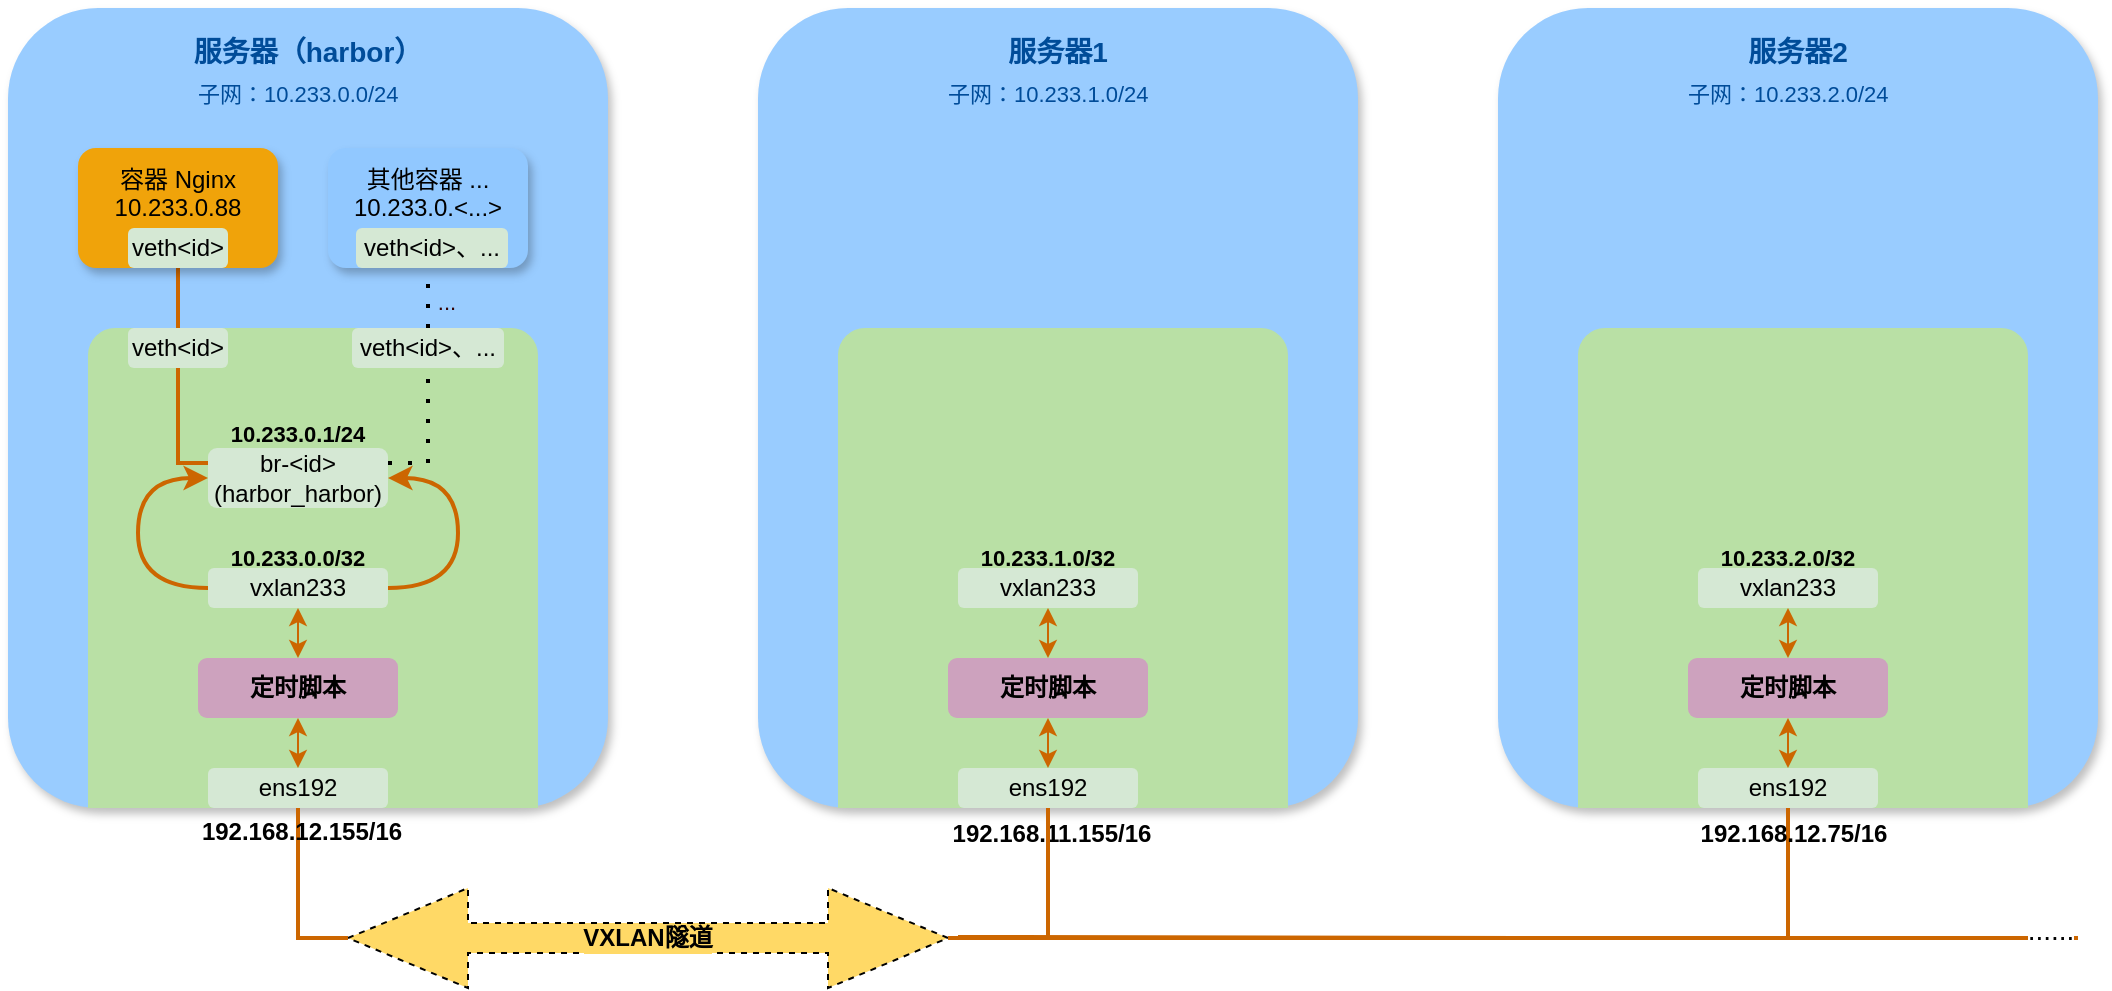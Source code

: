 <mxfile version="22.1.11" type="github">
  <diagram name="第 1 页" id="x2SoXymloEqKyPD_Y4rw">
    <mxGraphModel dx="1434" dy="754" grid="1" gridSize="10" guides="1" tooltips="1" connect="1" arrows="1" fold="1" page="1" pageScale="1" pageWidth="827" pageHeight="1169" math="0" shadow="0">
      <root>
        <mxCell id="0" />
        <mxCell id="1" parent="0" />
        <mxCell id="RxqqW9vf8jTpbXpibjCa-1" value="" style="rounded=1;whiteSpace=wrap;html=1;labelBackgroundColor=none;labelBorderColor=none;fillColor=#99CCFF;strokeColor=none;shadow=1;" vertex="1" parent="1">
          <mxGeometry x="195" y="60" width="300" height="400" as="geometry" />
        </mxCell>
        <mxCell id="RxqqW9vf8jTpbXpibjCa-16" value="" style="rounded=1;whiteSpace=wrap;html=1;fillColor=#B9E0A5;strokeColor=none;" vertex="1" parent="1">
          <mxGeometry x="235" y="220" width="225" height="90" as="geometry" />
        </mxCell>
        <mxCell id="RxqqW9vf8jTpbXpibjCa-19" value="" style="rounded=0;whiteSpace=wrap;html=1;fillColor=#B9E0A5;strokeColor=none;fontColor=#ffffff;" vertex="1" parent="1">
          <mxGeometry x="235" y="290" width="225" height="170" as="geometry" />
        </mxCell>
        <mxCell id="RxqqW9vf8jTpbXpibjCa-24" value="&lt;div&gt;ens192&lt;/div&gt;" style="rounded=1;whiteSpace=wrap;html=1;fillColor=#D5E8D4;strokeColor=none;" vertex="1" parent="1">
          <mxGeometry x="295" y="440" width="90" height="20" as="geometry" />
        </mxCell>
        <mxCell id="RxqqW9vf8jTpbXpibjCa-25" value="定时脚本" style="rounded=1;whiteSpace=wrap;html=1;strokeColor=none;fillColor=#CDA2BE;fontStyle=1" vertex="1" parent="1">
          <mxGeometry x="290" y="385" width="100" height="30" as="geometry" />
        </mxCell>
        <mxCell id="RxqqW9vf8jTpbXpibjCa-30" value="" style="endArrow=classic;startArrow=classic;rounded=0;exitX=0.5;exitY=1;exitDx=0;exitDy=0;entryX=0.5;entryY=0;entryDx=0;entryDy=0;labelBackgroundColor=none;fontColor=none;noLabel=1;fillColor=#f0a30a;strokeColor=#CC6600;strokeWidth=1;" edge="1" parent="1" source="RxqqW9vf8jTpbXpibjCa-25" target="RxqqW9vf8jTpbXpibjCa-24">
          <mxGeometry width="50" height="50" relative="1" as="geometry">
            <mxPoint x="310" y="390" as="sourcePoint" />
            <mxPoint x="360" y="340" as="targetPoint" />
          </mxGeometry>
        </mxCell>
        <mxCell id="RxqqW9vf8jTpbXpibjCa-35" value="veth&amp;lt;id&amp;gt;、..." style="rounded=1;whiteSpace=wrap;html=1;fillColor=#D5E8D4;strokeColor=none;" vertex="1" parent="1">
          <mxGeometry x="367" y="220" width="76" height="20" as="geometry" />
        </mxCell>
        <mxCell id="RxqqW9vf8jTpbXpibjCa-38" value="veth&amp;lt;id&amp;gt;" style="rounded=1;whiteSpace=wrap;html=1;fillColor=#D5E8D4;strokeColor=none;" vertex="1" parent="1">
          <mxGeometry x="255" y="220" width="50" height="20" as="geometry" />
        </mxCell>
        <mxCell id="RxqqW9vf8jTpbXpibjCa-42" value="" style="endArrow=none;html=1;rounded=0;entryX=0.5;entryY=1;entryDx=0;entryDy=0;exitX=0.5;exitY=0;exitDx=0;exitDy=0;strokeColor=#CC6600;strokeWidth=2;" edge="1" parent="1" source="RxqqW9vf8jTpbXpibjCa-38" target="RxqqW9vf8jTpbXpibjCa-22">
          <mxGeometry width="50" height="50" relative="1" as="geometry">
            <mxPoint x="310" y="390" as="sourcePoint" />
            <mxPoint x="550" y="300" as="targetPoint" />
          </mxGeometry>
        </mxCell>
        <mxCell id="RxqqW9vf8jTpbXpibjCa-44" value="" style="endArrow=none;html=1;rounded=0;entryX=0.5;entryY=1;entryDx=0;entryDy=0;exitX=0.5;exitY=0;exitDx=0;exitDy=0;strokeColor=default;strokeWidth=2;dashed=1;dashPattern=1 4;" edge="1" parent="1" source="RxqqW9vf8jTpbXpibjCa-35" target="RxqqW9vf8jTpbXpibjCa-36">
          <mxGeometry width="50" height="50" relative="1" as="geometry">
            <mxPoint x="350" y="250" as="sourcePoint" />
            <mxPoint x="350" y="230" as="targetPoint" />
          </mxGeometry>
        </mxCell>
        <mxCell id="RxqqW9vf8jTpbXpibjCa-45" value="&lt;div&gt;...&lt;/div&gt;" style="edgeLabel;html=1;align=center;verticalAlign=middle;resizable=0;points=[];fontColor=#330000;labelBackgroundColor=#99CCFF;" vertex="1" connectable="0" parent="RxqqW9vf8jTpbXpibjCa-44">
          <mxGeometry x="-0.125" y="1" relative="1" as="geometry">
            <mxPoint x="10" as="offset" />
          </mxGeometry>
        </mxCell>
        <mxCell id="RxqqW9vf8jTpbXpibjCa-46" value="" style="endArrow=classic;startArrow=classic;rounded=0;exitX=0.5;exitY=1;exitDx=0;exitDy=0;entryX=0.5;entryY=0;entryDx=0;entryDy=0;labelBackgroundColor=none;fontColor=none;noLabel=1;fillColor=#f0a30a;strokeColor=#CC6600;strokeWidth=1;" edge="1" parent="1" source="RxqqW9vf8jTpbXpibjCa-26" target="RxqqW9vf8jTpbXpibjCa-25">
          <mxGeometry width="50" height="50" relative="1" as="geometry">
            <mxPoint x="350" y="420" as="sourcePoint" />
            <mxPoint x="350" y="450" as="targetPoint" />
          </mxGeometry>
        </mxCell>
        <mxCell id="RxqqW9vf8jTpbXpibjCa-51" value="" style="group;fontStyle=1" vertex="1" connectable="0" parent="1">
          <mxGeometry x="230" y="130" width="100" height="60" as="geometry" />
        </mxCell>
        <mxCell id="RxqqW9vf8jTpbXpibjCa-22" value="&lt;div&gt;容器 Nginx&lt;/div&gt;&lt;div&gt;10.233.0.88&lt;/div&gt;&lt;div&gt;&lt;br&gt;&lt;/div&gt;" style="rounded=1;whiteSpace=wrap;html=1;fillColor=#F0A30A;fontColor=#000000;strokeColor=none;fillStyle=auto;glass=0;shadow=1;" vertex="1" parent="RxqqW9vf8jTpbXpibjCa-51">
          <mxGeometry width="100" height="60" as="geometry" />
        </mxCell>
        <mxCell id="RxqqW9vf8jTpbXpibjCa-37" value="veth&amp;lt;id&amp;gt;" style="rounded=1;whiteSpace=wrap;html=1;fillColor=#D5E8D4;strokeColor=none;" vertex="1" parent="RxqqW9vf8jTpbXpibjCa-51">
          <mxGeometry x="25" y="40" width="50" height="20" as="geometry" />
        </mxCell>
        <mxCell id="RxqqW9vf8jTpbXpibjCa-52" value="" style="group" vertex="1" connectable="0" parent="1">
          <mxGeometry x="355" y="130" width="100" height="60" as="geometry" />
        </mxCell>
        <mxCell id="RxqqW9vf8jTpbXpibjCa-36" value="&lt;div&gt;其他容器 ...&lt;/div&gt;&lt;div&gt;10.233.0.&amp;lt;...&amp;gt;&lt;br&gt;&lt;/div&gt;&lt;div&gt;&lt;br&gt;&lt;/div&gt;" style="rounded=1;whiteSpace=wrap;html=1;fillColor=#91C8FF;fontColor=#000000;strokeColor=none;fillStyle=auto;glass=0;shadow=1;gradientColor=none;movable=1;resizable=1;rotatable=1;deletable=1;editable=1;locked=0;connectable=1;" vertex="1" parent="RxqqW9vf8jTpbXpibjCa-52">
          <mxGeometry width="100" height="60" as="geometry" />
        </mxCell>
        <mxCell id="RxqqW9vf8jTpbXpibjCa-41" value="veth&amp;lt;id&amp;gt;、..." style="rounded=1;whiteSpace=wrap;html=1;fillColor=#D5E8D4;strokeColor=none;movable=0;resizable=0;rotatable=0;deletable=0;editable=0;locked=1;connectable=0;" vertex="1" parent="RxqqW9vf8jTpbXpibjCa-52">
          <mxGeometry x="14" y="40" width="76" height="20" as="geometry" />
        </mxCell>
        <mxCell id="RxqqW9vf8jTpbXpibjCa-56" value="" style="group" vertex="1" connectable="0" parent="1">
          <mxGeometry x="295" y="266" width="90" height="44" as="geometry" />
        </mxCell>
        <mxCell id="RxqqW9vf8jTpbXpibjCa-31" value="&lt;div&gt;br-&amp;lt;id&amp;gt;&lt;br&gt;&lt;/div&gt;&lt;div&gt;(harbor_harbor)&lt;/div&gt;" style="rounded=1;whiteSpace=wrap;html=1;fillColor=#D5E8D4;strokeColor=none;" vertex="1" parent="RxqqW9vf8jTpbXpibjCa-56">
          <mxGeometry y="14" width="90" height="30" as="geometry" />
        </mxCell>
        <mxCell id="RxqqW9vf8jTpbXpibjCa-32" value="&lt;div style=&quot;font-size: 11px;&quot;&gt;10.233.0.1/24&lt;/div&gt;" style="text;html=1;strokeColor=none;fillColor=none;align=center;verticalAlign=middle;whiteSpace=wrap;rounded=0;fontStyle=1;fontSize=11;" vertex="1" parent="RxqqW9vf8jTpbXpibjCa-56">
          <mxGeometry x="10" width="70" height="14" as="geometry" />
        </mxCell>
        <mxCell id="RxqqW9vf8jTpbXpibjCa-58" value="" style="endArrow=none;html=1;entryX=0.5;entryY=1;entryDx=0;entryDy=0;exitX=0;exitY=0.25;exitDx=0;exitDy=0;strokeColor=#CC6600;strokeWidth=2;rounded=0;edgeStyle=orthogonalEdgeStyle;" edge="1" parent="1" source="RxqqW9vf8jTpbXpibjCa-31" target="RxqqW9vf8jTpbXpibjCa-38">
          <mxGeometry width="50" height="50" relative="1" as="geometry">
            <mxPoint x="290" y="230" as="sourcePoint" />
            <mxPoint x="290" y="200" as="targetPoint" />
          </mxGeometry>
        </mxCell>
        <mxCell id="RxqqW9vf8jTpbXpibjCa-61" value="" style="endArrow=classic;html=1;rounded=0;exitX=0;exitY=0.5;exitDx=0;exitDy=0;entryX=0;entryY=0.5;entryDx=0;entryDy=0;labelPosition=center;verticalLabelPosition=top;align=center;verticalAlign=bottom;strokeColor=#CC6600;edgeStyle=orthogonalEdgeStyle;curved=1;strokeWidth=2;" edge="1" parent="1" source="RxqqW9vf8jTpbXpibjCa-26" target="RxqqW9vf8jTpbXpibjCa-31">
          <mxGeometry width="50" height="50" relative="1" as="geometry">
            <mxPoint x="310" y="547" as="sourcePoint" />
            <mxPoint x="360" y="497" as="targetPoint" />
            <Array as="points">
              <mxPoint x="260" y="350" />
              <mxPoint x="260" y="295" />
            </Array>
          </mxGeometry>
        </mxCell>
        <mxCell id="RxqqW9vf8jTpbXpibjCa-64" value="" style="endArrow=classic;html=1;rounded=0;exitX=1;exitY=0.5;exitDx=0;exitDy=0;labelPosition=center;verticalLabelPosition=top;align=center;verticalAlign=bottom;strokeColor=#CC6600;edgeStyle=orthogonalEdgeStyle;curved=1;strokeWidth=2;entryX=1;entryY=0.5;entryDx=0;entryDy=0;" edge="1" parent="1" source="RxqqW9vf8jTpbXpibjCa-26" target="RxqqW9vf8jTpbXpibjCa-31">
          <mxGeometry width="50" height="50" relative="1" as="geometry">
            <mxPoint x="305" y="500" as="sourcePoint" />
            <mxPoint x="390" y="300" as="targetPoint" />
            <Array as="points">
              <mxPoint x="420" y="350" />
              <mxPoint x="420" y="295" />
            </Array>
          </mxGeometry>
        </mxCell>
        <mxCell id="RxqqW9vf8jTpbXpibjCa-65" value="" style="group" vertex="1" connectable="0" parent="1">
          <mxGeometry x="295" y="330" width="90" height="30" as="geometry" />
        </mxCell>
        <mxCell id="RxqqW9vf8jTpbXpibjCa-26" value="&lt;div&gt;vxlan233&lt;/div&gt;" style="rounded=1;whiteSpace=wrap;html=1;fillColor=#D5E8D4;strokeColor=none;" vertex="1" parent="RxqqW9vf8jTpbXpibjCa-65">
          <mxGeometry y="10" width="90" height="20" as="geometry" />
        </mxCell>
        <mxCell id="RxqqW9vf8jTpbXpibjCa-28" value="&lt;div style=&quot;font-size: 11px;&quot;&gt;10.233.0.0/32&lt;/div&gt;" style="text;html=1;strokeColor=none;fillColor=none;align=center;verticalAlign=middle;whiteSpace=wrap;rounded=0;fontStyle=1;fontSize=11;" vertex="1" parent="RxqqW9vf8jTpbXpibjCa-65">
          <mxGeometry x="15" width="60" height="10" as="geometry" />
        </mxCell>
        <mxCell id="RxqqW9vf8jTpbXpibjCa-66" style="rounded=0;orthogonalLoop=1;jettySize=auto;html=1;exitX=1;exitY=0.25;exitDx=0;exitDy=0;entryX=0.5;entryY=1;entryDx=0;entryDy=0;dashed=1;dashPattern=1 4;strokeColor=default;endArrow=none;endFill=0;strokeWidth=2;edgeStyle=orthogonalEdgeStyle;" edge="1" parent="1" source="RxqqW9vf8jTpbXpibjCa-31" target="RxqqW9vf8jTpbXpibjCa-35">
          <mxGeometry relative="1" as="geometry" />
        </mxCell>
        <mxCell id="RxqqW9vf8jTpbXpibjCa-71" value="" style="group" vertex="1" connectable="0" parent="1">
          <mxGeometry x="275" y="80" width="153" height="30" as="geometry" />
        </mxCell>
        <mxCell id="RxqqW9vf8jTpbXpibjCa-2" value="&lt;div style=&quot;font-size: 14px;&quot;&gt;服务器（harbor）&lt;/div&gt;&lt;div style=&quot;font-size: 14px;&quot;&gt;&lt;br&gt;&lt;/div&gt;" style="text;html=1;align=center;verticalAlign=middle;whiteSpace=wrap;rounded=0;fontStyle=1;fontColor=#004C99;fontSize=14;" vertex="1" parent="RxqqW9vf8jTpbXpibjCa-71">
          <mxGeometry width="140" height="20" as="geometry" />
        </mxCell>
        <mxCell id="RxqqW9vf8jTpbXpibjCa-39" value="子网：10.233.0.0/24" style="text;whiteSpace=wrap;html=1;fontColor=#004C99;fontSize=11;" vertex="1" parent="RxqqW9vf8jTpbXpibjCa-71">
          <mxGeometry x="13" y="10" width="140" height="20" as="geometry" />
        </mxCell>
        <mxCell id="RxqqW9vf8jTpbXpibjCa-72" value="" style="rounded=1;whiteSpace=wrap;html=1;labelBackgroundColor=none;labelBorderColor=none;fillColor=#99CCFF;strokeColor=none;shadow=1;" vertex="1" parent="1">
          <mxGeometry x="570" y="60" width="300" height="400" as="geometry" />
        </mxCell>
        <mxCell id="RxqqW9vf8jTpbXpibjCa-73" value="&lt;div align=&quot;right&quot;&gt;192.168.11.155/16&lt;/div&gt;" style="text;html=1;strokeColor=none;fillColor=none;align=center;verticalAlign=middle;whiteSpace=wrap;rounded=0;fontStyle=1" vertex="1" parent="1">
          <mxGeometry x="687" y="458" width="60" height="30" as="geometry" />
        </mxCell>
        <mxCell id="RxqqW9vf8jTpbXpibjCa-74" value="" style="rounded=1;whiteSpace=wrap;html=1;fillColor=#B9E0A5;strokeColor=none;" vertex="1" parent="1">
          <mxGeometry x="610" y="220" width="225" height="90" as="geometry" />
        </mxCell>
        <mxCell id="RxqqW9vf8jTpbXpibjCa-75" value="" style="rounded=0;whiteSpace=wrap;html=1;fillColor=#B9E0A5;strokeColor=none;fontColor=#ffffff;" vertex="1" parent="1">
          <mxGeometry x="610" y="290" width="225" height="170" as="geometry" />
        </mxCell>
        <mxCell id="RxqqW9vf8jTpbXpibjCa-76" value="&lt;div&gt;ens192&lt;/div&gt;" style="rounded=1;whiteSpace=wrap;html=1;fillColor=#D5E8D4;strokeColor=none;" vertex="1" parent="1">
          <mxGeometry x="670" y="440" width="90" height="20" as="geometry" />
        </mxCell>
        <mxCell id="RxqqW9vf8jTpbXpibjCa-77" value="定时脚本" style="rounded=1;whiteSpace=wrap;html=1;strokeColor=none;fillColor=#CDA2BE;fontStyle=1" vertex="1" parent="1">
          <mxGeometry x="665" y="385" width="100" height="30" as="geometry" />
        </mxCell>
        <mxCell id="RxqqW9vf8jTpbXpibjCa-78" value="" style="endArrow=classic;startArrow=classic;rounded=0;exitX=0.5;exitY=1;exitDx=0;exitDy=0;entryX=0.5;entryY=0;entryDx=0;entryDy=0;labelBackgroundColor=none;fontColor=none;noLabel=1;fillColor=#f0a30a;strokeColor=#CC6600;strokeWidth=1;" edge="1" parent="1" source="RxqqW9vf8jTpbXpibjCa-77" target="RxqqW9vf8jTpbXpibjCa-76">
          <mxGeometry width="50" height="50" relative="1" as="geometry">
            <mxPoint x="685" y="390" as="sourcePoint" />
            <mxPoint x="735" y="340" as="targetPoint" />
          </mxGeometry>
        </mxCell>
        <mxCell id="RxqqW9vf8jTpbXpibjCa-84" value="" style="endArrow=classic;startArrow=classic;rounded=0;exitX=0.5;exitY=1;exitDx=0;exitDy=0;entryX=0.5;entryY=0;entryDx=0;entryDy=0;labelBackgroundColor=none;fontColor=none;noLabel=1;fillColor=#f0a30a;strokeColor=#CC6600;strokeWidth=1;" edge="1" parent="1" source="RxqqW9vf8jTpbXpibjCa-98" target="RxqqW9vf8jTpbXpibjCa-77">
          <mxGeometry width="50" height="50" relative="1" as="geometry">
            <mxPoint x="725" y="420" as="sourcePoint" />
            <mxPoint x="725" y="450" as="targetPoint" />
          </mxGeometry>
        </mxCell>
        <mxCell id="RxqqW9vf8jTpbXpibjCa-97" value="" style="group" vertex="1" connectable="0" parent="1">
          <mxGeometry x="670" y="330" width="90" height="30" as="geometry" />
        </mxCell>
        <mxCell id="RxqqW9vf8jTpbXpibjCa-98" value="&lt;div&gt;vxlan233&lt;/div&gt;" style="rounded=1;whiteSpace=wrap;html=1;fillColor=#D5E8D4;strokeColor=none;" vertex="1" parent="RxqqW9vf8jTpbXpibjCa-97">
          <mxGeometry y="10" width="90" height="20" as="geometry" />
        </mxCell>
        <mxCell id="RxqqW9vf8jTpbXpibjCa-99" value="&lt;div style=&quot;font-size: 11px;&quot;&gt;10.233.1.0/32&lt;/div&gt;" style="text;html=1;strokeColor=none;fillColor=none;align=center;verticalAlign=middle;whiteSpace=wrap;rounded=0;fontStyle=1;fontSize=11;" vertex="1" parent="RxqqW9vf8jTpbXpibjCa-97">
          <mxGeometry x="15" width="60" height="10" as="geometry" />
        </mxCell>
        <mxCell id="RxqqW9vf8jTpbXpibjCa-101" value="" style="group" vertex="1" connectable="0" parent="1">
          <mxGeometry x="650" y="80" width="153" height="30" as="geometry" />
        </mxCell>
        <mxCell id="RxqqW9vf8jTpbXpibjCa-102" value="&lt;div style=&quot;font-size: 14px;&quot;&gt;服务器1&lt;/div&gt;&lt;div style=&quot;font-size: 14px;&quot;&gt;&lt;br&gt;&lt;/div&gt;" style="text;html=1;align=center;verticalAlign=middle;whiteSpace=wrap;rounded=0;fontStyle=1;fontColor=#004C99;fontSize=14;" vertex="1" parent="RxqqW9vf8jTpbXpibjCa-101">
          <mxGeometry width="140" height="20" as="geometry" />
        </mxCell>
        <mxCell id="RxqqW9vf8jTpbXpibjCa-103" value="子网：10.233.1.0/24" style="text;whiteSpace=wrap;html=1;fontColor=#004C99;fontSize=11;" vertex="1" parent="RxqqW9vf8jTpbXpibjCa-101">
          <mxGeometry x="13" y="10" width="140" height="20" as="geometry" />
        </mxCell>
        <mxCell id="RxqqW9vf8jTpbXpibjCa-138" value="" style="rounded=1;whiteSpace=wrap;html=1;labelBackgroundColor=none;labelBorderColor=none;fillColor=#99CCFF;strokeColor=none;shadow=1;" vertex="1" parent="1">
          <mxGeometry x="940" y="60" width="300" height="400" as="geometry" />
        </mxCell>
        <mxCell id="RxqqW9vf8jTpbXpibjCa-140" value="" style="rounded=1;whiteSpace=wrap;html=1;fillColor=#B9E0A5;strokeColor=none;" vertex="1" parent="1">
          <mxGeometry x="980" y="220" width="225" height="90" as="geometry" />
        </mxCell>
        <mxCell id="RxqqW9vf8jTpbXpibjCa-141" value="" style="rounded=0;whiteSpace=wrap;html=1;fillColor=#B9E0A5;strokeColor=none;fontColor=#ffffff;" vertex="1" parent="1">
          <mxGeometry x="980" y="290" width="225" height="170" as="geometry" />
        </mxCell>
        <mxCell id="RxqqW9vf8jTpbXpibjCa-142" value="&lt;div&gt;ens192&lt;/div&gt;" style="rounded=1;whiteSpace=wrap;html=1;fillColor=#D5E8D4;strokeColor=none;" vertex="1" parent="1">
          <mxGeometry x="1040" y="440" width="90" height="20" as="geometry" />
        </mxCell>
        <mxCell id="RxqqW9vf8jTpbXpibjCa-143" value="定时脚本" style="rounded=1;whiteSpace=wrap;html=1;strokeColor=none;fillColor=#CDA2BE;fontStyle=1" vertex="1" parent="1">
          <mxGeometry x="1035" y="385" width="100" height="30" as="geometry" />
        </mxCell>
        <mxCell id="RxqqW9vf8jTpbXpibjCa-144" value="" style="endArrow=classic;startArrow=classic;rounded=0;exitX=0.5;exitY=1;exitDx=0;exitDy=0;entryX=0.5;entryY=0;entryDx=0;entryDy=0;labelBackgroundColor=none;fontColor=none;noLabel=1;fillColor=#f0a30a;strokeColor=#CC6600;strokeWidth=1;" edge="1" parent="1" source="RxqqW9vf8jTpbXpibjCa-143" target="RxqqW9vf8jTpbXpibjCa-142">
          <mxGeometry width="50" height="50" relative="1" as="geometry">
            <mxPoint x="1055" y="390" as="sourcePoint" />
            <mxPoint x="1105" y="340" as="targetPoint" />
          </mxGeometry>
        </mxCell>
        <mxCell id="RxqqW9vf8jTpbXpibjCa-145" value="" style="endArrow=classic;startArrow=classic;rounded=0;exitX=0.5;exitY=1;exitDx=0;exitDy=0;entryX=0.5;entryY=0;entryDx=0;entryDy=0;labelBackgroundColor=none;fontColor=none;noLabel=1;fillColor=#f0a30a;strokeColor=#CC6600;strokeWidth=1;" edge="1" parent="1" source="RxqqW9vf8jTpbXpibjCa-147" target="RxqqW9vf8jTpbXpibjCa-143">
          <mxGeometry width="50" height="50" relative="1" as="geometry">
            <mxPoint x="1095" y="420" as="sourcePoint" />
            <mxPoint x="1095" y="450" as="targetPoint" />
          </mxGeometry>
        </mxCell>
        <mxCell id="RxqqW9vf8jTpbXpibjCa-146" value="" style="group" vertex="1" connectable="0" parent="1">
          <mxGeometry x="1040" y="330" width="90" height="30" as="geometry" />
        </mxCell>
        <mxCell id="RxqqW9vf8jTpbXpibjCa-147" value="&lt;div&gt;vxlan233&lt;/div&gt;" style="rounded=1;whiteSpace=wrap;html=1;fillColor=#D5E8D4;strokeColor=none;" vertex="1" parent="RxqqW9vf8jTpbXpibjCa-146">
          <mxGeometry y="10" width="90" height="20" as="geometry" />
        </mxCell>
        <mxCell id="RxqqW9vf8jTpbXpibjCa-148" value="&lt;div style=&quot;font-size: 11px;&quot;&gt;10.233.2.0/32&lt;/div&gt;" style="text;html=1;strokeColor=none;fillColor=none;align=center;verticalAlign=middle;whiteSpace=wrap;rounded=0;fontStyle=1;fontSize=11;" vertex="1" parent="RxqqW9vf8jTpbXpibjCa-146">
          <mxGeometry x="15" width="60" height="10" as="geometry" />
        </mxCell>
        <mxCell id="RxqqW9vf8jTpbXpibjCa-149" value="" style="group" vertex="1" connectable="0" parent="1">
          <mxGeometry x="1020" y="80" width="153" height="30" as="geometry" />
        </mxCell>
        <mxCell id="RxqqW9vf8jTpbXpibjCa-150" value="&lt;div style=&quot;font-size: 14px;&quot;&gt;服务器2&lt;/div&gt;&lt;div style=&quot;font-size: 14px;&quot;&gt;&lt;br&gt;&lt;/div&gt;" style="text;html=1;align=center;verticalAlign=middle;whiteSpace=wrap;rounded=0;fontStyle=1;fontColor=#004C99;fontSize=14;" vertex="1" parent="RxqqW9vf8jTpbXpibjCa-149">
          <mxGeometry width="140" height="20" as="geometry" />
        </mxCell>
        <mxCell id="RxqqW9vf8jTpbXpibjCa-151" value="子网：10.233.2.0/24" style="text;whiteSpace=wrap;html=1;fontColor=#004C99;fontSize=11;" vertex="1" parent="RxqqW9vf8jTpbXpibjCa-149">
          <mxGeometry x="13" y="10" width="140" height="20" as="geometry" />
        </mxCell>
        <mxCell id="RxqqW9vf8jTpbXpibjCa-160" style="edgeStyle=orthogonalEdgeStyle;rounded=0;orthogonalLoop=1;jettySize=auto;html=1;endArrow=none;endFill=0;strokeWidth=2;strokeColor=#CC6600;" edge="1" parent="1" source="RxqqW9vf8jTpbXpibjCa-155" target="RxqqW9vf8jTpbXpibjCa-76">
          <mxGeometry relative="1" as="geometry" />
        </mxCell>
        <mxCell id="RxqqW9vf8jTpbXpibjCa-175" style="edgeStyle=orthogonalEdgeStyle;rounded=0;orthogonalLoop=1;jettySize=auto;html=1;strokeColor=#CC6600;strokeWidth=2;endArrow=none;endFill=0;" edge="1" parent="1">
          <mxGeometry relative="1" as="geometry">
            <mxPoint x="1230" y="525" as="targetPoint" />
            <mxPoint x="670" y="524.5" as="sourcePoint" />
          </mxGeometry>
        </mxCell>
        <mxCell id="RxqqW9vf8jTpbXpibjCa-177" value="&lt;font style=&quot;font-size: 14px;&quot;&gt;......&lt;/font&gt;" style="edgeLabel;html=1;align=center;verticalAlign=middle;resizable=0;points=[];fontSize=14;" vertex="1" connectable="0" parent="RxqqW9vf8jTpbXpibjCa-175">
          <mxGeometry x="0.867" y="4" relative="1" as="geometry">
            <mxPoint x="23" as="offset" />
          </mxGeometry>
        </mxCell>
        <mxCell id="RxqqW9vf8jTpbXpibjCa-155" value="VXLAN隧道" style="shape=doubleArrow;whiteSpace=wrap;html=1;fontStyle=1;fontColor=default;labelBackgroundColor=#FFD966;strokeColor=default;dashed=1;fillColor=#FFD966;" vertex="1" parent="1">
          <mxGeometry x="365" y="500" width="300" height="50" as="geometry" />
        </mxCell>
        <mxCell id="RxqqW9vf8jTpbXpibjCa-161" style="edgeStyle=orthogonalEdgeStyle;rounded=0;orthogonalLoop=1;jettySize=auto;html=1;endArrow=none;endFill=0;strokeColor=#CC6600;strokeWidth=2;entryX=1;entryY=0.5;entryDx=0;entryDy=0;entryPerimeter=0;" edge="1" parent="1" source="RxqqW9vf8jTpbXpibjCa-142" target="RxqqW9vf8jTpbXpibjCa-155">
          <mxGeometry relative="1" as="geometry">
            <mxPoint x="1060" y="540" as="sourcePoint" />
            <Array as="points">
              <mxPoint x="1085" y="525" />
            </Array>
          </mxGeometry>
        </mxCell>
        <mxCell id="RxqqW9vf8jTpbXpibjCa-159" style="edgeStyle=orthogonalEdgeStyle;rounded=0;orthogonalLoop=1;jettySize=auto;html=1;entryX=0;entryY=0.5;entryDx=0;entryDy=0;entryPerimeter=0;endArrow=none;endFill=0;strokeWidth=2;strokeColor=#CC6600;exitX=0.5;exitY=1;exitDx=0;exitDy=0;" edge="1" parent="1" source="RxqqW9vf8jTpbXpibjCa-24" target="RxqqW9vf8jTpbXpibjCa-155">
          <mxGeometry relative="1" as="geometry" />
        </mxCell>
        <mxCell id="RxqqW9vf8jTpbXpibjCa-4" value="&lt;div align=&quot;right&quot;&gt;192.168.12.155/16&lt;/div&gt;" style="text;html=1;strokeColor=none;fillColor=none;align=center;verticalAlign=middle;whiteSpace=wrap;rounded=0;fontStyle=1" vertex="1" parent="1">
          <mxGeometry x="312" y="457" width="60" height="30" as="geometry" />
        </mxCell>
        <mxCell id="RxqqW9vf8jTpbXpibjCa-139" value="&lt;div align=&quot;right&quot;&gt;192.168.12.75/16&lt;/div&gt;" style="text;html=1;strokeColor=none;fillColor=none;align=center;verticalAlign=middle;whiteSpace=wrap;rounded=0;fontStyle=1" vertex="1" parent="1">
          <mxGeometry x="1058" y="458" width="60" height="30" as="geometry" />
        </mxCell>
      </root>
    </mxGraphModel>
  </diagram>
</mxfile>
